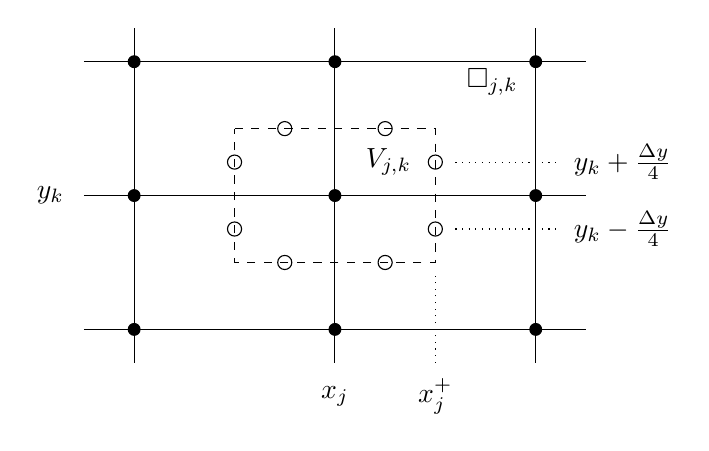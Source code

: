 \begin{tikzpicture}[scale=0.85]
  %uncomment to see grid on which it was generated:
  %\draw[dotted,step=1.0,black,very thin] (0,0) grid (6,4);

  % strong grid around elements
  \draw (-0.75,0) -- (6.75,0);
  \draw (-0.75,2) -- (6.75,2);
  \draw (-0.75,4) -- (6.75,4);
  \draw (0,-0.5) -- (0,4.5);
  \draw (3,-0.5) -- (3,4.5);
  \draw (6,-0.5) -- (6,4.5);

  % nodes
  \filldraw (0,0) circle (2.5pt);
  \filldraw (3,0) circle (2.5pt);
  \filldraw (6,0) circle (2.5pt);
  \filldraw (0,2) circle (2.5pt);
  \filldraw (3,2) circle (2.5pt);
  \filldraw (6,2) circle (2.5pt);
  \filldraw (0,4) circle (2.5pt);
  \filldraw (3,4) circle (2.5pt);
  \filldraw (6,4) circle (2.5pt);

  % outline control volume
  \draw[dashed] (1.5,3) -- (4.5,3) -- (4.5,1) -- (1.5,1) -- cycle;

  % mark quadrature points
  \draw (2.25,3) circle (3.0pt);
  \draw (3.75,3) circle (3.0pt);
  \draw (2.25,1) circle (3.0pt);
  \draw (3.75,1) circle (3.0pt);
  \draw (1.5,2.5) circle (3.0pt);
  \draw (4.5,2.5) circle (3.0pt);
  \draw (1.5,1.5) circle (3.0pt);
  \draw (4.5,1.5) circle (3.0pt);

  % label elements and control volume
  \draw (3.8,2.5) node {$V_{j,k}$};
  \draw (5.35,3.7) node {$\square_{j,k}$};
  %\draw (5.35,0.5) node {$\square_{j,k-1}$};

  % label center point
  \draw (3,-1.0) node {$x_j$};
  \draw (-1.25,2) node {$y_k$};

  % indicate coordinates of quadrature points
  \draw[dotted] (4.5,-0.5) -- (4.5, 0.8);
  \draw (4.5,-1.0) node {$x_j^+$};
  \draw[dotted] (4.8,2.5) -- (6.3, 2.5);
  \draw (7.3,2.5) node {$y_k+\tfrac{\Delta y}{4}$};
  \draw[dotted] (4.8,1.5) -- (6.3, 1.5);
  \draw (7.3,1.5) node {$y_k-\tfrac{\Delta y}{4}$};

\end{tikzpicture}
